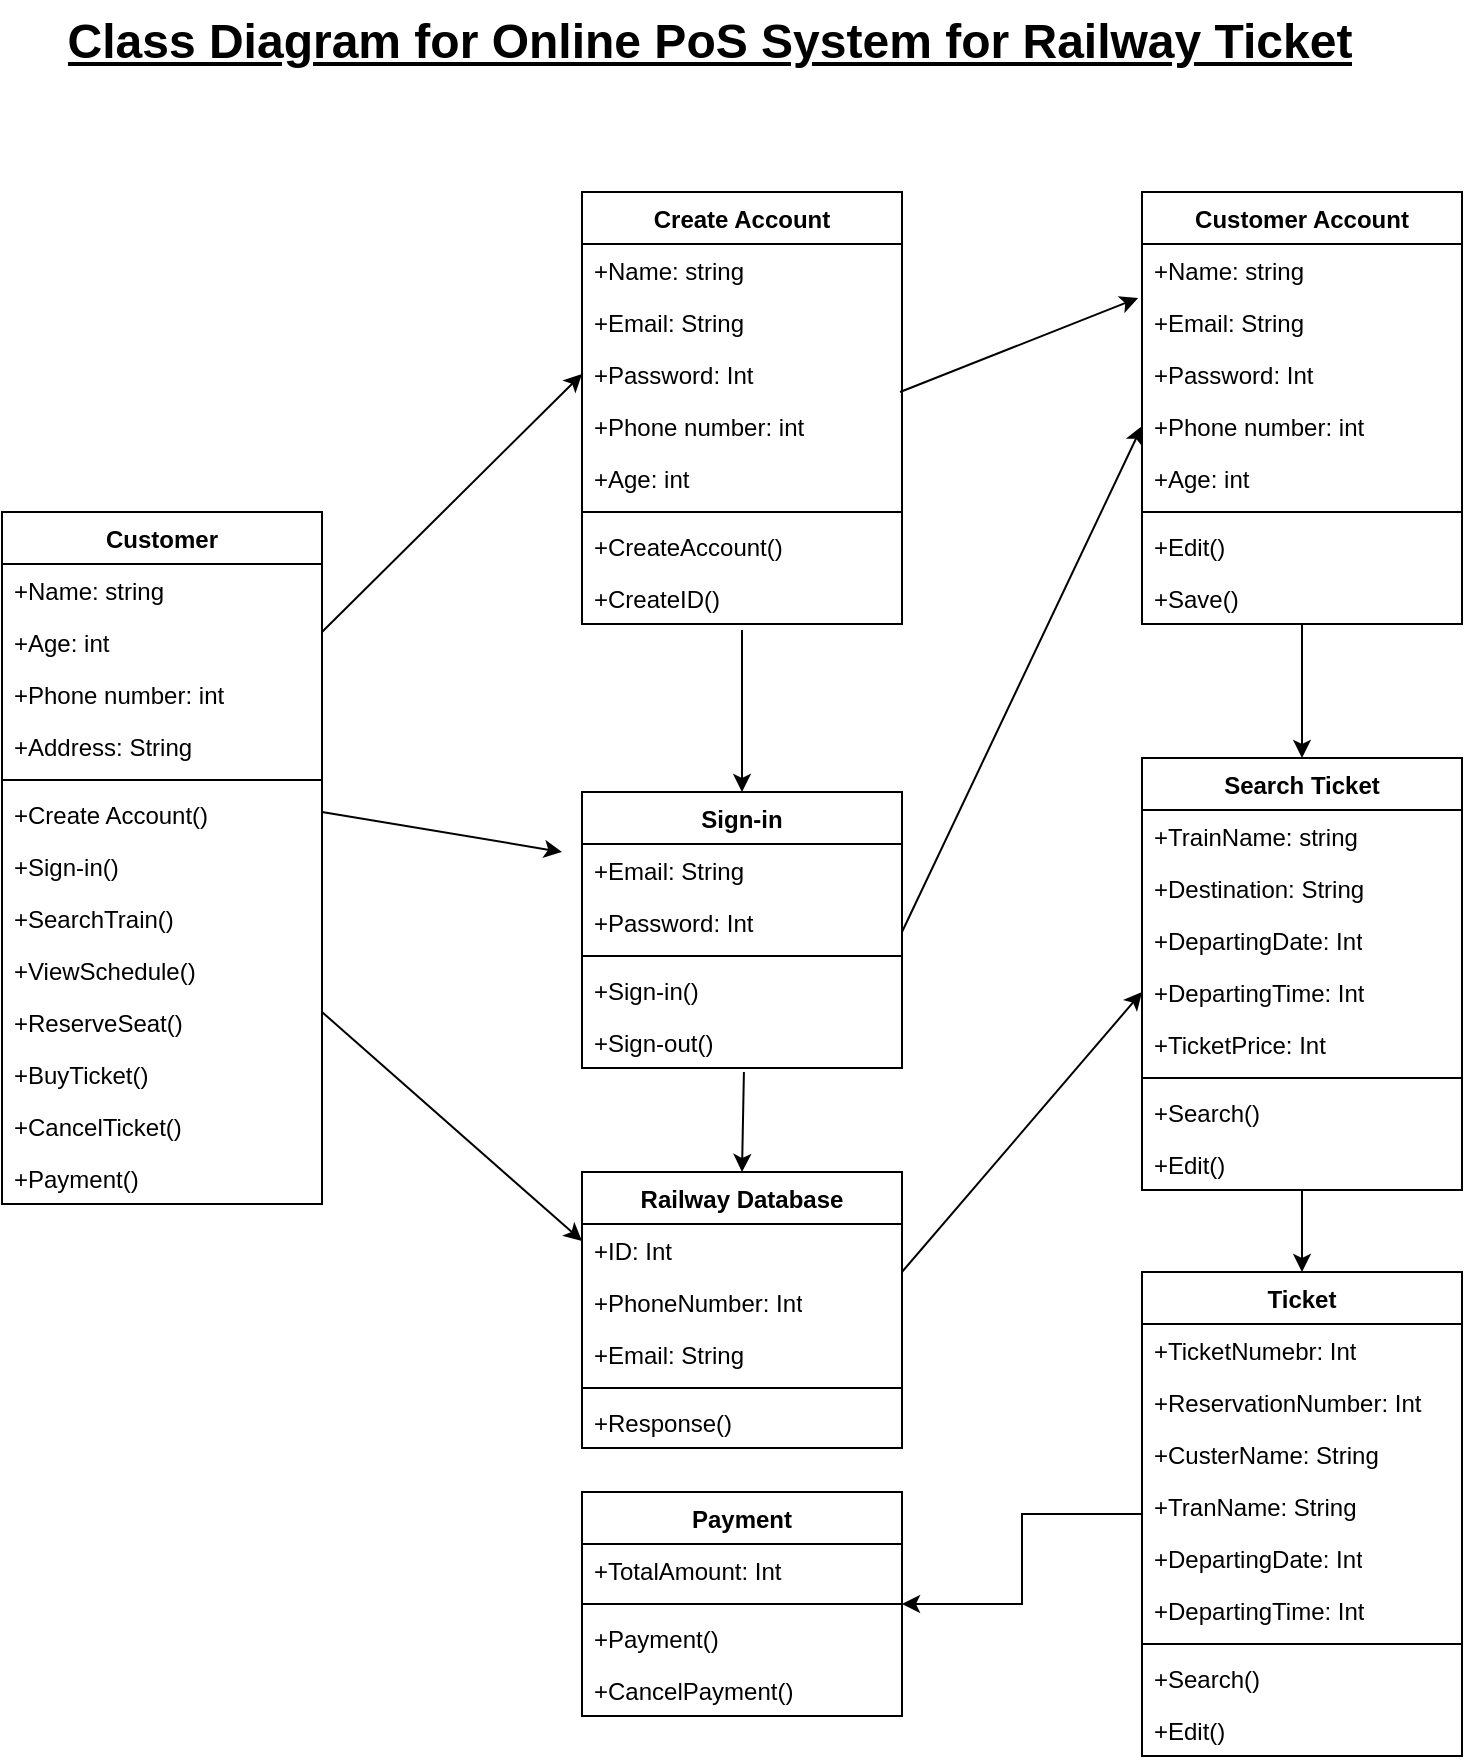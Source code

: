 <mxfile version="24.7.17">
  <diagram id="C5RBs43oDa-KdzZeNtuy" name="Page-1">
    <mxGraphModel dx="1114" dy="824" grid="1" gridSize="10" guides="1" tooltips="1" connect="1" arrows="1" fold="1" page="1" pageScale="1" pageWidth="827" pageHeight="1169" math="0" shadow="0">
      <root>
        <mxCell id="WIyWlLk6GJQsqaUBKTNV-0" />
        <mxCell id="WIyWlLk6GJQsqaUBKTNV-1" parent="WIyWlLk6GJQsqaUBKTNV-0" />
        <mxCell id="k1xAJ0lxzcQPZrAFqQ46-0" value="Customer" style="swimlane;fontStyle=1;align=center;verticalAlign=top;childLayout=stackLayout;horizontal=1;startSize=26;horizontalStack=0;resizeParent=1;resizeParentMax=0;resizeLast=0;collapsible=1;marginBottom=0;whiteSpace=wrap;html=1;" parent="WIyWlLk6GJQsqaUBKTNV-1" vertex="1">
          <mxGeometry x="60" y="286" width="160" height="346" as="geometry" />
        </mxCell>
        <mxCell id="k1xAJ0lxzcQPZrAFqQ46-1" value="+Name: string" style="text;strokeColor=none;fillColor=none;align=left;verticalAlign=top;spacingLeft=4;spacingRight=4;overflow=hidden;rotatable=0;points=[[0,0.5],[1,0.5]];portConstraint=eastwest;whiteSpace=wrap;html=1;" parent="k1xAJ0lxzcQPZrAFqQ46-0" vertex="1">
          <mxGeometry y="26" width="160" height="26" as="geometry" />
        </mxCell>
        <mxCell id="k1xAJ0lxzcQPZrAFqQ46-4" value="+Age: int&lt;div&gt;&lt;br&gt;&lt;/div&gt;" style="text;strokeColor=none;fillColor=none;align=left;verticalAlign=top;spacingLeft=4;spacingRight=4;overflow=hidden;rotatable=0;points=[[0,0.5],[1,0.5]];portConstraint=eastwest;whiteSpace=wrap;html=1;" parent="k1xAJ0lxzcQPZrAFqQ46-0" vertex="1">
          <mxGeometry y="52" width="160" height="26" as="geometry" />
        </mxCell>
        <mxCell id="k1xAJ0lxzcQPZrAFqQ46-6" value="+Phone number: int" style="text;strokeColor=none;fillColor=none;align=left;verticalAlign=top;spacingLeft=4;spacingRight=4;overflow=hidden;rotatable=0;points=[[0,0.5],[1,0.5]];portConstraint=eastwest;whiteSpace=wrap;html=1;" parent="k1xAJ0lxzcQPZrAFqQ46-0" vertex="1">
          <mxGeometry y="78" width="160" height="26" as="geometry" />
        </mxCell>
        <mxCell id="k1xAJ0lxzcQPZrAFqQ46-5" value="+Address: String" style="text;strokeColor=none;fillColor=none;align=left;verticalAlign=top;spacingLeft=4;spacingRight=4;overflow=hidden;rotatable=0;points=[[0,0.5],[1,0.5]];portConstraint=eastwest;whiteSpace=wrap;html=1;" parent="k1xAJ0lxzcQPZrAFqQ46-0" vertex="1">
          <mxGeometry y="104" width="160" height="26" as="geometry" />
        </mxCell>
        <mxCell id="k1xAJ0lxzcQPZrAFqQ46-2" value="" style="line;strokeWidth=1;fillColor=none;align=left;verticalAlign=middle;spacingTop=-1;spacingLeft=3;spacingRight=3;rotatable=0;labelPosition=right;points=[];portConstraint=eastwest;strokeColor=inherit;" parent="k1xAJ0lxzcQPZrAFqQ46-0" vertex="1">
          <mxGeometry y="130" width="160" height="8" as="geometry" />
        </mxCell>
        <mxCell id="k1xAJ0lxzcQPZrAFqQ46-3" value="+Create Account()" style="text;strokeColor=none;fillColor=none;align=left;verticalAlign=top;spacingLeft=4;spacingRight=4;overflow=hidden;rotatable=0;points=[[0,0.5],[1,0.5]];portConstraint=eastwest;whiteSpace=wrap;html=1;" parent="k1xAJ0lxzcQPZrAFqQ46-0" vertex="1">
          <mxGeometry y="138" width="160" height="26" as="geometry" />
        </mxCell>
        <mxCell id="k1xAJ0lxzcQPZrAFqQ46-7" value="+Sign-in()" style="text;strokeColor=none;fillColor=none;align=left;verticalAlign=top;spacingLeft=4;spacingRight=4;overflow=hidden;rotatable=0;points=[[0,0.5],[1,0.5]];portConstraint=eastwest;whiteSpace=wrap;html=1;" parent="k1xAJ0lxzcQPZrAFqQ46-0" vertex="1">
          <mxGeometry y="164" width="160" height="26" as="geometry" />
        </mxCell>
        <mxCell id="k1xAJ0lxzcQPZrAFqQ46-8" value="+SearchTrain()" style="text;strokeColor=none;fillColor=none;align=left;verticalAlign=top;spacingLeft=4;spacingRight=4;overflow=hidden;rotatable=0;points=[[0,0.5],[1,0.5]];portConstraint=eastwest;whiteSpace=wrap;html=1;" parent="k1xAJ0lxzcQPZrAFqQ46-0" vertex="1">
          <mxGeometry y="190" width="160" height="26" as="geometry" />
        </mxCell>
        <mxCell id="k1xAJ0lxzcQPZrAFqQ46-9" value="+ViewSchedule()" style="text;strokeColor=none;fillColor=none;align=left;verticalAlign=top;spacingLeft=4;spacingRight=4;overflow=hidden;rotatable=0;points=[[0,0.5],[1,0.5]];portConstraint=eastwest;whiteSpace=wrap;html=1;" parent="k1xAJ0lxzcQPZrAFqQ46-0" vertex="1">
          <mxGeometry y="216" width="160" height="26" as="geometry" />
        </mxCell>
        <mxCell id="k1xAJ0lxzcQPZrAFqQ46-10" value="+ReserveSeat()" style="text;strokeColor=none;fillColor=none;align=left;verticalAlign=top;spacingLeft=4;spacingRight=4;overflow=hidden;rotatable=0;points=[[0,0.5],[1,0.5]];portConstraint=eastwest;whiteSpace=wrap;html=1;" parent="k1xAJ0lxzcQPZrAFqQ46-0" vertex="1">
          <mxGeometry y="242" width="160" height="26" as="geometry" />
        </mxCell>
        <mxCell id="k1xAJ0lxzcQPZrAFqQ46-11" value="+BuyTicket()" style="text;strokeColor=none;fillColor=none;align=left;verticalAlign=top;spacingLeft=4;spacingRight=4;overflow=hidden;rotatable=0;points=[[0,0.5],[1,0.5]];portConstraint=eastwest;whiteSpace=wrap;html=1;" parent="k1xAJ0lxzcQPZrAFqQ46-0" vertex="1">
          <mxGeometry y="268" width="160" height="26" as="geometry" />
        </mxCell>
        <mxCell id="k1xAJ0lxzcQPZrAFqQ46-12" value="+CancelTicket()" style="text;strokeColor=none;fillColor=none;align=left;verticalAlign=top;spacingLeft=4;spacingRight=4;overflow=hidden;rotatable=0;points=[[0,0.5],[1,0.5]];portConstraint=eastwest;whiteSpace=wrap;html=1;" parent="k1xAJ0lxzcQPZrAFqQ46-0" vertex="1">
          <mxGeometry y="294" width="160" height="26" as="geometry" />
        </mxCell>
        <mxCell id="k1xAJ0lxzcQPZrAFqQ46-13" value="+Payment()" style="text;strokeColor=none;fillColor=none;align=left;verticalAlign=top;spacingLeft=4;spacingRight=4;overflow=hidden;rotatable=0;points=[[0,0.5],[1,0.5]];portConstraint=eastwest;whiteSpace=wrap;html=1;" parent="k1xAJ0lxzcQPZrAFqQ46-0" vertex="1">
          <mxGeometry y="320" width="160" height="26" as="geometry" />
        </mxCell>
        <mxCell id="k1xAJ0lxzcQPZrAFqQ46-14" value="Create Account" style="swimlane;fontStyle=1;align=center;verticalAlign=top;childLayout=stackLayout;horizontal=1;startSize=26;horizontalStack=0;resizeParent=1;resizeParentMax=0;resizeLast=0;collapsible=1;marginBottom=0;whiteSpace=wrap;html=1;" parent="WIyWlLk6GJQsqaUBKTNV-1" vertex="1">
          <mxGeometry x="350" y="126" width="160" height="216" as="geometry" />
        </mxCell>
        <mxCell id="k1xAJ0lxzcQPZrAFqQ46-19" value="+Name: string" style="text;strokeColor=none;fillColor=none;align=left;verticalAlign=top;spacingLeft=4;spacingRight=4;overflow=hidden;rotatable=0;points=[[0,0.5],[1,0.5]];portConstraint=eastwest;whiteSpace=wrap;html=1;" parent="k1xAJ0lxzcQPZrAFqQ46-14" vertex="1">
          <mxGeometry y="26" width="160" height="26" as="geometry" />
        </mxCell>
        <mxCell id="k1xAJ0lxzcQPZrAFqQ46-23" value="+Email: String" style="text;strokeColor=none;fillColor=none;align=left;verticalAlign=top;spacingLeft=4;spacingRight=4;overflow=hidden;rotatable=0;points=[[0,0.5],[1,0.5]];portConstraint=eastwest;whiteSpace=wrap;html=1;" parent="k1xAJ0lxzcQPZrAFqQ46-14" vertex="1">
          <mxGeometry y="52" width="160" height="26" as="geometry" />
        </mxCell>
        <mxCell id="k1xAJ0lxzcQPZrAFqQ46-22" value="+Password: Int" style="text;strokeColor=none;fillColor=none;align=left;verticalAlign=top;spacingLeft=4;spacingRight=4;overflow=hidden;rotatable=0;points=[[0,0.5],[1,0.5]];portConstraint=eastwest;whiteSpace=wrap;html=1;" parent="k1xAJ0lxzcQPZrAFqQ46-14" vertex="1">
          <mxGeometry y="78" width="160" height="26" as="geometry" />
        </mxCell>
        <mxCell id="k1xAJ0lxzcQPZrAFqQ46-21" value="+Phone number: int" style="text;strokeColor=none;fillColor=none;align=left;verticalAlign=top;spacingLeft=4;spacingRight=4;overflow=hidden;rotatable=0;points=[[0,0.5],[1,0.5]];portConstraint=eastwest;whiteSpace=wrap;html=1;" parent="k1xAJ0lxzcQPZrAFqQ46-14" vertex="1">
          <mxGeometry y="104" width="160" height="26" as="geometry" />
        </mxCell>
        <mxCell id="k1xAJ0lxzcQPZrAFqQ46-20" value="+Age: int&lt;div&gt;&lt;br&gt;&lt;/div&gt;" style="text;strokeColor=none;fillColor=none;align=left;verticalAlign=top;spacingLeft=4;spacingRight=4;overflow=hidden;rotatable=0;points=[[0,0.5],[1,0.5]];portConstraint=eastwest;whiteSpace=wrap;html=1;" parent="k1xAJ0lxzcQPZrAFqQ46-14" vertex="1">
          <mxGeometry y="130" width="160" height="26" as="geometry" />
        </mxCell>
        <mxCell id="k1xAJ0lxzcQPZrAFqQ46-16" value="" style="line;strokeWidth=1;fillColor=none;align=left;verticalAlign=middle;spacingTop=-1;spacingLeft=3;spacingRight=3;rotatable=0;labelPosition=right;points=[];portConstraint=eastwest;strokeColor=inherit;" parent="k1xAJ0lxzcQPZrAFqQ46-14" vertex="1">
          <mxGeometry y="156" width="160" height="8" as="geometry" />
        </mxCell>
        <mxCell id="k1xAJ0lxzcQPZrAFqQ46-17" value="+CreateAccount()" style="text;strokeColor=none;fillColor=none;align=left;verticalAlign=top;spacingLeft=4;spacingRight=4;overflow=hidden;rotatable=0;points=[[0,0.5],[1,0.5]];portConstraint=eastwest;whiteSpace=wrap;html=1;" parent="k1xAJ0lxzcQPZrAFqQ46-14" vertex="1">
          <mxGeometry y="164" width="160" height="26" as="geometry" />
        </mxCell>
        <mxCell id="k1xAJ0lxzcQPZrAFqQ46-40" value="+CreateID()" style="text;strokeColor=none;fillColor=none;align=left;verticalAlign=top;spacingLeft=4;spacingRight=4;overflow=hidden;rotatable=0;points=[[0,0.5],[1,0.5]];portConstraint=eastwest;whiteSpace=wrap;html=1;" parent="k1xAJ0lxzcQPZrAFqQ46-14" vertex="1">
          <mxGeometry y="190" width="160" height="26" as="geometry" />
        </mxCell>
        <mxCell id="k1xAJ0lxzcQPZrAFqQ46-25" value="Sign-in" style="swimlane;fontStyle=1;align=center;verticalAlign=top;childLayout=stackLayout;horizontal=1;startSize=26;horizontalStack=0;resizeParent=1;resizeParentMax=0;resizeLast=0;collapsible=1;marginBottom=0;whiteSpace=wrap;html=1;" parent="WIyWlLk6GJQsqaUBKTNV-1" vertex="1">
          <mxGeometry x="350" y="426" width="160" height="138" as="geometry" />
        </mxCell>
        <mxCell id="k1xAJ0lxzcQPZrAFqQ46-26" value="+Email: String" style="text;strokeColor=none;fillColor=none;align=left;verticalAlign=top;spacingLeft=4;spacingRight=4;overflow=hidden;rotatable=0;points=[[0,0.5],[1,0.5]];portConstraint=eastwest;whiteSpace=wrap;html=1;" parent="k1xAJ0lxzcQPZrAFqQ46-25" vertex="1">
          <mxGeometry y="26" width="160" height="26" as="geometry" />
        </mxCell>
        <mxCell id="k1xAJ0lxzcQPZrAFqQ46-29" value="+Password: Int" style="text;strokeColor=none;fillColor=none;align=left;verticalAlign=top;spacingLeft=4;spacingRight=4;overflow=hidden;rotatable=0;points=[[0,0.5],[1,0.5]];portConstraint=eastwest;whiteSpace=wrap;html=1;" parent="k1xAJ0lxzcQPZrAFqQ46-25" vertex="1">
          <mxGeometry y="52" width="160" height="26" as="geometry" />
        </mxCell>
        <mxCell id="k1xAJ0lxzcQPZrAFqQ46-27" value="" style="line;strokeWidth=1;fillColor=none;align=left;verticalAlign=middle;spacingTop=-1;spacingLeft=3;spacingRight=3;rotatable=0;labelPosition=right;points=[];portConstraint=eastwest;strokeColor=inherit;" parent="k1xAJ0lxzcQPZrAFqQ46-25" vertex="1">
          <mxGeometry y="78" width="160" height="8" as="geometry" />
        </mxCell>
        <mxCell id="k1xAJ0lxzcQPZrAFqQ46-28" value="+Sign-in()" style="text;strokeColor=none;fillColor=none;align=left;verticalAlign=top;spacingLeft=4;spacingRight=4;overflow=hidden;rotatable=0;points=[[0,0.5],[1,0.5]];portConstraint=eastwest;whiteSpace=wrap;html=1;" parent="k1xAJ0lxzcQPZrAFqQ46-25" vertex="1">
          <mxGeometry y="86" width="160" height="26" as="geometry" />
        </mxCell>
        <mxCell id="k1xAJ0lxzcQPZrAFqQ46-35" value="+Sign-out()" style="text;strokeColor=none;fillColor=none;align=left;verticalAlign=top;spacingLeft=4;spacingRight=4;overflow=hidden;rotatable=0;points=[[0,0.5],[1,0.5]];portConstraint=eastwest;whiteSpace=wrap;html=1;" parent="k1xAJ0lxzcQPZrAFqQ46-25" vertex="1">
          <mxGeometry y="112" width="160" height="26" as="geometry" />
        </mxCell>
        <mxCell id="k1xAJ0lxzcQPZrAFqQ46-36" value="Railway Database" style="swimlane;fontStyle=1;align=center;verticalAlign=top;childLayout=stackLayout;horizontal=1;startSize=26;horizontalStack=0;resizeParent=1;resizeParentMax=0;resizeLast=0;collapsible=1;marginBottom=0;whiteSpace=wrap;html=1;" parent="WIyWlLk6GJQsqaUBKTNV-1" vertex="1">
          <mxGeometry x="350" y="616" width="160" height="138" as="geometry" />
        </mxCell>
        <mxCell id="k1xAJ0lxzcQPZrAFqQ46-99" value="+ID: Int" style="text;strokeColor=none;fillColor=none;align=left;verticalAlign=top;spacingLeft=4;spacingRight=4;overflow=hidden;rotatable=0;points=[[0,0.5],[1,0.5]];portConstraint=eastwest;whiteSpace=wrap;html=1;" parent="k1xAJ0lxzcQPZrAFqQ46-36" vertex="1">
          <mxGeometry y="26" width="160" height="26" as="geometry" />
        </mxCell>
        <mxCell id="k1xAJ0lxzcQPZrAFqQ46-100" value="+PhoneNumber: Int" style="text;strokeColor=none;fillColor=none;align=left;verticalAlign=top;spacingLeft=4;spacingRight=4;overflow=hidden;rotatable=0;points=[[0,0.5],[1,0.5]];portConstraint=eastwest;whiteSpace=wrap;html=1;" parent="k1xAJ0lxzcQPZrAFqQ46-36" vertex="1">
          <mxGeometry y="52" width="160" height="26" as="geometry" />
        </mxCell>
        <mxCell id="k1xAJ0lxzcQPZrAFqQ46-37" value="+Email: String" style="text;strokeColor=none;fillColor=none;align=left;verticalAlign=top;spacingLeft=4;spacingRight=4;overflow=hidden;rotatable=0;points=[[0,0.5],[1,0.5]];portConstraint=eastwest;whiteSpace=wrap;html=1;" parent="k1xAJ0lxzcQPZrAFqQ46-36" vertex="1">
          <mxGeometry y="78" width="160" height="26" as="geometry" />
        </mxCell>
        <mxCell id="k1xAJ0lxzcQPZrAFqQ46-38" value="" style="line;strokeWidth=1;fillColor=none;align=left;verticalAlign=middle;spacingTop=-1;spacingLeft=3;spacingRight=3;rotatable=0;labelPosition=right;points=[];portConstraint=eastwest;strokeColor=inherit;" parent="k1xAJ0lxzcQPZrAFqQ46-36" vertex="1">
          <mxGeometry y="104" width="160" height="8" as="geometry" />
        </mxCell>
        <mxCell id="k1xAJ0lxzcQPZrAFqQ46-39" value="+Response()" style="text;strokeColor=none;fillColor=none;align=left;verticalAlign=top;spacingLeft=4;spacingRight=4;overflow=hidden;rotatable=0;points=[[0,0.5],[1,0.5]];portConstraint=eastwest;whiteSpace=wrap;html=1;" parent="k1xAJ0lxzcQPZrAFqQ46-36" vertex="1">
          <mxGeometry y="112" width="160" height="26" as="geometry" />
        </mxCell>
        <mxCell id="k1xAJ0lxzcQPZrAFqQ46-41" value="" style="endArrow=classic;html=1;rounded=0;entryX=0;entryY=0.5;entryDx=0;entryDy=0;" parent="WIyWlLk6GJQsqaUBKTNV-1" target="k1xAJ0lxzcQPZrAFqQ46-22" edge="1">
          <mxGeometry width="50" height="50" relative="1" as="geometry">
            <mxPoint x="220" y="346" as="sourcePoint" />
            <mxPoint x="270" y="296" as="targetPoint" />
          </mxGeometry>
        </mxCell>
        <mxCell id="k1xAJ0lxzcQPZrAFqQ46-42" value="" style="endArrow=classic;html=1;rounded=0;" parent="WIyWlLk6GJQsqaUBKTNV-1" edge="1">
          <mxGeometry width="50" height="50" relative="1" as="geometry">
            <mxPoint x="220" y="436" as="sourcePoint" />
            <mxPoint x="340" y="456" as="targetPoint" />
          </mxGeometry>
        </mxCell>
        <mxCell id="k1xAJ0lxzcQPZrAFqQ46-43" value="" style="endArrow=classic;html=1;rounded=0;entryX=0;entryY=0.25;entryDx=0;entryDy=0;" parent="WIyWlLk6GJQsqaUBKTNV-1" target="k1xAJ0lxzcQPZrAFqQ46-36" edge="1">
          <mxGeometry width="50" height="50" relative="1" as="geometry">
            <mxPoint x="220" y="536" as="sourcePoint" />
            <mxPoint x="270" y="486" as="targetPoint" />
          </mxGeometry>
        </mxCell>
        <mxCell id="k1xAJ0lxzcQPZrAFqQ46-44" value="" style="endArrow=classic;html=1;rounded=0;exitX=0.5;exitY=1.115;exitDx=0;exitDy=0;exitPerimeter=0;entryX=0.5;entryY=0;entryDx=0;entryDy=0;" parent="WIyWlLk6GJQsqaUBKTNV-1" source="k1xAJ0lxzcQPZrAFqQ46-40" target="k1xAJ0lxzcQPZrAFqQ46-25" edge="1">
          <mxGeometry width="50" height="50" relative="1" as="geometry">
            <mxPoint x="600" y="476" as="sourcePoint" />
            <mxPoint x="650" y="426" as="targetPoint" />
          </mxGeometry>
        </mxCell>
        <mxCell id="k1xAJ0lxzcQPZrAFqQ46-45" value="" style="endArrow=classic;html=1;rounded=0;exitX=0.506;exitY=1.077;exitDx=0;exitDy=0;exitPerimeter=0;entryX=0.5;entryY=0;entryDx=0;entryDy=0;" parent="WIyWlLk6GJQsqaUBKTNV-1" source="k1xAJ0lxzcQPZrAFqQ46-35" target="k1xAJ0lxzcQPZrAFqQ46-36" edge="1">
          <mxGeometry width="50" height="50" relative="1" as="geometry">
            <mxPoint x="600" y="476" as="sourcePoint" />
            <mxPoint x="650" y="426" as="targetPoint" />
          </mxGeometry>
        </mxCell>
        <mxCell id="k1xAJ0lxzcQPZrAFqQ46-72" value="" style="edgeStyle=orthogonalEdgeStyle;rounded=0;orthogonalLoop=1;jettySize=auto;html=1;" parent="WIyWlLk6GJQsqaUBKTNV-1" source="k1xAJ0lxzcQPZrAFqQ46-50" target="k1xAJ0lxzcQPZrAFqQ46-62" edge="1">
          <mxGeometry relative="1" as="geometry" />
        </mxCell>
        <mxCell id="k1xAJ0lxzcQPZrAFqQ46-50" value="Customer Account" style="swimlane;fontStyle=1;align=center;verticalAlign=top;childLayout=stackLayout;horizontal=1;startSize=26;horizontalStack=0;resizeParent=1;resizeParentMax=0;resizeLast=0;collapsible=1;marginBottom=0;whiteSpace=wrap;html=1;" parent="WIyWlLk6GJQsqaUBKTNV-1" vertex="1">
          <mxGeometry x="630" y="126" width="160" height="216" as="geometry" />
        </mxCell>
        <mxCell id="k1xAJ0lxzcQPZrAFqQ46-51" value="+Name: string" style="text;strokeColor=none;fillColor=none;align=left;verticalAlign=top;spacingLeft=4;spacingRight=4;overflow=hidden;rotatable=0;points=[[0,0.5],[1,0.5]];portConstraint=eastwest;whiteSpace=wrap;html=1;" parent="k1xAJ0lxzcQPZrAFqQ46-50" vertex="1">
          <mxGeometry y="26" width="160" height="26" as="geometry" />
        </mxCell>
        <mxCell id="k1xAJ0lxzcQPZrAFqQ46-52" value="+Email: String" style="text;strokeColor=none;fillColor=none;align=left;verticalAlign=top;spacingLeft=4;spacingRight=4;overflow=hidden;rotatable=0;points=[[0,0.5],[1,0.5]];portConstraint=eastwest;whiteSpace=wrap;html=1;" parent="k1xAJ0lxzcQPZrAFqQ46-50" vertex="1">
          <mxGeometry y="52" width="160" height="26" as="geometry" />
        </mxCell>
        <mxCell id="k1xAJ0lxzcQPZrAFqQ46-53" value="+Password: Int" style="text;strokeColor=none;fillColor=none;align=left;verticalAlign=top;spacingLeft=4;spacingRight=4;overflow=hidden;rotatable=0;points=[[0,0.5],[1,0.5]];portConstraint=eastwest;whiteSpace=wrap;html=1;" parent="k1xAJ0lxzcQPZrAFqQ46-50" vertex="1">
          <mxGeometry y="78" width="160" height="26" as="geometry" />
        </mxCell>
        <mxCell id="k1xAJ0lxzcQPZrAFqQ46-55" value="+Phone number: int" style="text;strokeColor=none;fillColor=none;align=left;verticalAlign=top;spacingLeft=4;spacingRight=4;overflow=hidden;rotatable=0;points=[[0,0.5],[1,0.5]];portConstraint=eastwest;whiteSpace=wrap;html=1;" parent="k1xAJ0lxzcQPZrAFqQ46-50" vertex="1">
          <mxGeometry y="104" width="160" height="26" as="geometry" />
        </mxCell>
        <mxCell id="k1xAJ0lxzcQPZrAFqQ46-56" value="+Age: int&lt;div&gt;&lt;br&gt;&lt;/div&gt;" style="text;strokeColor=none;fillColor=none;align=left;verticalAlign=top;spacingLeft=4;spacingRight=4;overflow=hidden;rotatable=0;points=[[0,0.5],[1,0.5]];portConstraint=eastwest;whiteSpace=wrap;html=1;" parent="k1xAJ0lxzcQPZrAFqQ46-50" vertex="1">
          <mxGeometry y="130" width="160" height="26" as="geometry" />
        </mxCell>
        <mxCell id="k1xAJ0lxzcQPZrAFqQ46-57" value="" style="line;strokeWidth=1;fillColor=none;align=left;verticalAlign=middle;spacingTop=-1;spacingLeft=3;spacingRight=3;rotatable=0;labelPosition=right;points=[];portConstraint=eastwest;strokeColor=inherit;" parent="k1xAJ0lxzcQPZrAFqQ46-50" vertex="1">
          <mxGeometry y="156" width="160" height="8" as="geometry" />
        </mxCell>
        <mxCell id="k1xAJ0lxzcQPZrAFqQ46-58" value="+Edit()" style="text;strokeColor=none;fillColor=none;align=left;verticalAlign=top;spacingLeft=4;spacingRight=4;overflow=hidden;rotatable=0;points=[[0,0.5],[1,0.5]];portConstraint=eastwest;whiteSpace=wrap;html=1;" parent="k1xAJ0lxzcQPZrAFqQ46-50" vertex="1">
          <mxGeometry y="164" width="160" height="26" as="geometry" />
        </mxCell>
        <mxCell id="k1xAJ0lxzcQPZrAFqQ46-59" value="+Save()" style="text;strokeColor=none;fillColor=none;align=left;verticalAlign=top;spacingLeft=4;spacingRight=4;overflow=hidden;rotatable=0;points=[[0,0.5],[1,0.5]];portConstraint=eastwest;whiteSpace=wrap;html=1;" parent="k1xAJ0lxzcQPZrAFqQ46-50" vertex="1">
          <mxGeometry y="190" width="160" height="26" as="geometry" />
        </mxCell>
        <mxCell id="k1xAJ0lxzcQPZrAFqQ46-60" value="" style="endArrow=classic;html=1;rounded=0;exitX=0.994;exitY=-0.154;exitDx=0;exitDy=0;exitPerimeter=0;entryX=-0.012;entryY=0.038;entryDx=0;entryDy=0;entryPerimeter=0;" parent="WIyWlLk6GJQsqaUBKTNV-1" source="k1xAJ0lxzcQPZrAFqQ46-21" target="k1xAJ0lxzcQPZrAFqQ46-52" edge="1">
          <mxGeometry width="50" height="50" relative="1" as="geometry">
            <mxPoint x="600" y="476" as="sourcePoint" />
            <mxPoint x="650" y="426" as="targetPoint" />
          </mxGeometry>
        </mxCell>
        <mxCell id="k1xAJ0lxzcQPZrAFqQ46-61" value="" style="endArrow=classic;html=1;rounded=0;entryX=0;entryY=0.5;entryDx=0;entryDy=0;" parent="WIyWlLk6GJQsqaUBKTNV-1" target="k1xAJ0lxzcQPZrAFqQ46-55" edge="1">
          <mxGeometry width="50" height="50" relative="1" as="geometry">
            <mxPoint x="510" y="496" as="sourcePoint" />
            <mxPoint x="600" y="346" as="targetPoint" />
          </mxGeometry>
        </mxCell>
        <mxCell id="k1xAJ0lxzcQPZrAFqQ46-82" value="" style="edgeStyle=orthogonalEdgeStyle;rounded=0;orthogonalLoop=1;jettySize=auto;html=1;" parent="WIyWlLk6GJQsqaUBKTNV-1" source="k1xAJ0lxzcQPZrAFqQ46-62" target="k1xAJ0lxzcQPZrAFqQ46-74" edge="1">
          <mxGeometry relative="1" as="geometry" />
        </mxCell>
        <mxCell id="k1xAJ0lxzcQPZrAFqQ46-62" value="Search Ticket" style="swimlane;fontStyle=1;align=center;verticalAlign=top;childLayout=stackLayout;horizontal=1;startSize=26;horizontalStack=0;resizeParent=1;resizeParentMax=0;resizeLast=0;collapsible=1;marginBottom=0;whiteSpace=wrap;html=1;" parent="WIyWlLk6GJQsqaUBKTNV-1" vertex="1">
          <mxGeometry x="630" y="409" width="160" height="216" as="geometry" />
        </mxCell>
        <mxCell id="k1xAJ0lxzcQPZrAFqQ46-63" value="+TrainName: string" style="text;strokeColor=none;fillColor=none;align=left;verticalAlign=top;spacingLeft=4;spacingRight=4;overflow=hidden;rotatable=0;points=[[0,0.5],[1,0.5]];portConstraint=eastwest;whiteSpace=wrap;html=1;" parent="k1xAJ0lxzcQPZrAFqQ46-62" vertex="1">
          <mxGeometry y="26" width="160" height="26" as="geometry" />
        </mxCell>
        <mxCell id="k1xAJ0lxzcQPZrAFqQ46-64" value="+Destination: String" style="text;strokeColor=none;fillColor=none;align=left;verticalAlign=top;spacingLeft=4;spacingRight=4;overflow=hidden;rotatable=0;points=[[0,0.5],[1,0.5]];portConstraint=eastwest;whiteSpace=wrap;html=1;" parent="k1xAJ0lxzcQPZrAFqQ46-62" vertex="1">
          <mxGeometry y="52" width="160" height="26" as="geometry" />
        </mxCell>
        <mxCell id="k1xAJ0lxzcQPZrAFqQ46-65" value="+DepartingDate: Int" style="text;strokeColor=none;fillColor=none;align=left;verticalAlign=top;spacingLeft=4;spacingRight=4;overflow=hidden;rotatable=0;points=[[0,0.5],[1,0.5]];portConstraint=eastwest;whiteSpace=wrap;html=1;" parent="k1xAJ0lxzcQPZrAFqQ46-62" vertex="1">
          <mxGeometry y="78" width="160" height="26" as="geometry" />
        </mxCell>
        <mxCell id="k1xAJ0lxzcQPZrAFqQ46-66" value="+DepartingTime: Int" style="text;strokeColor=none;fillColor=none;align=left;verticalAlign=top;spacingLeft=4;spacingRight=4;overflow=hidden;rotatable=0;points=[[0,0.5],[1,0.5]];portConstraint=eastwest;whiteSpace=wrap;html=1;" parent="k1xAJ0lxzcQPZrAFqQ46-62" vertex="1">
          <mxGeometry y="104" width="160" height="26" as="geometry" />
        </mxCell>
        <mxCell id="k1xAJ0lxzcQPZrAFqQ46-83" value="+TicketPrice: Int" style="text;strokeColor=none;fillColor=none;align=left;verticalAlign=top;spacingLeft=4;spacingRight=4;overflow=hidden;rotatable=0;points=[[0,0.5],[1,0.5]];portConstraint=eastwest;whiteSpace=wrap;html=1;" parent="k1xAJ0lxzcQPZrAFqQ46-62" vertex="1">
          <mxGeometry y="130" width="160" height="26" as="geometry" />
        </mxCell>
        <mxCell id="k1xAJ0lxzcQPZrAFqQ46-69" value="" style="line;strokeWidth=1;fillColor=none;align=left;verticalAlign=middle;spacingTop=-1;spacingLeft=3;spacingRight=3;rotatable=0;labelPosition=right;points=[];portConstraint=eastwest;strokeColor=inherit;" parent="k1xAJ0lxzcQPZrAFqQ46-62" vertex="1">
          <mxGeometry y="156" width="160" height="8" as="geometry" />
        </mxCell>
        <mxCell id="k1xAJ0lxzcQPZrAFqQ46-70" value="+Search()" style="text;strokeColor=none;fillColor=none;align=left;verticalAlign=top;spacingLeft=4;spacingRight=4;overflow=hidden;rotatable=0;points=[[0,0.5],[1,0.5]];portConstraint=eastwest;whiteSpace=wrap;html=1;" parent="k1xAJ0lxzcQPZrAFqQ46-62" vertex="1">
          <mxGeometry y="164" width="160" height="26" as="geometry" />
        </mxCell>
        <mxCell id="k1xAJ0lxzcQPZrAFqQ46-71" value="+Edit()" style="text;strokeColor=none;fillColor=none;align=left;verticalAlign=top;spacingLeft=4;spacingRight=4;overflow=hidden;rotatable=0;points=[[0,0.5],[1,0.5]];portConstraint=eastwest;whiteSpace=wrap;html=1;" parent="k1xAJ0lxzcQPZrAFqQ46-62" vertex="1">
          <mxGeometry y="190" width="160" height="26" as="geometry" />
        </mxCell>
        <mxCell id="k1xAJ0lxzcQPZrAFqQ46-98" value="" style="edgeStyle=orthogonalEdgeStyle;rounded=0;orthogonalLoop=1;jettySize=auto;html=1;" parent="WIyWlLk6GJQsqaUBKTNV-1" source="k1xAJ0lxzcQPZrAFqQ46-74" target="k1xAJ0lxzcQPZrAFqQ46-88" edge="1">
          <mxGeometry relative="1" as="geometry" />
        </mxCell>
        <mxCell id="k1xAJ0lxzcQPZrAFqQ46-74" value="Ticket" style="swimlane;fontStyle=1;align=center;verticalAlign=top;childLayout=stackLayout;horizontal=1;startSize=26;horizontalStack=0;resizeParent=1;resizeParentMax=0;resizeLast=0;collapsible=1;marginBottom=0;whiteSpace=wrap;html=1;" parent="WIyWlLk6GJQsqaUBKTNV-1" vertex="1">
          <mxGeometry x="630" y="666" width="160" height="242" as="geometry" />
        </mxCell>
        <mxCell id="k1xAJ0lxzcQPZrAFqQ46-75" value="+TicketNumebr: Int" style="text;strokeColor=none;fillColor=none;align=left;verticalAlign=top;spacingLeft=4;spacingRight=4;overflow=hidden;rotatable=0;points=[[0,0.5],[1,0.5]];portConstraint=eastwest;whiteSpace=wrap;html=1;" parent="k1xAJ0lxzcQPZrAFqQ46-74" vertex="1">
          <mxGeometry y="26" width="160" height="26" as="geometry" />
        </mxCell>
        <mxCell id="k1xAJ0lxzcQPZrAFqQ46-85" value="+ReservationNumber: Int" style="text;strokeColor=none;fillColor=none;align=left;verticalAlign=top;spacingLeft=4;spacingRight=4;overflow=hidden;rotatable=0;points=[[0,0.5],[1,0.5]];portConstraint=eastwest;whiteSpace=wrap;html=1;" parent="k1xAJ0lxzcQPZrAFqQ46-74" vertex="1">
          <mxGeometry y="52" width="160" height="26" as="geometry" />
        </mxCell>
        <mxCell id="k1xAJ0lxzcQPZrAFqQ46-76" value="+CusterName: String" style="text;strokeColor=none;fillColor=none;align=left;verticalAlign=top;spacingLeft=4;spacingRight=4;overflow=hidden;rotatable=0;points=[[0,0.5],[1,0.5]];portConstraint=eastwest;whiteSpace=wrap;html=1;" parent="k1xAJ0lxzcQPZrAFqQ46-74" vertex="1">
          <mxGeometry y="78" width="160" height="26" as="geometry" />
        </mxCell>
        <mxCell id="k1xAJ0lxzcQPZrAFqQ46-77" value="+TranName: String" style="text;strokeColor=none;fillColor=none;align=left;verticalAlign=top;spacingLeft=4;spacingRight=4;overflow=hidden;rotatable=0;points=[[0,0.5],[1,0.5]];portConstraint=eastwest;whiteSpace=wrap;html=1;" parent="k1xAJ0lxzcQPZrAFqQ46-74" vertex="1">
          <mxGeometry y="104" width="160" height="26" as="geometry" />
        </mxCell>
        <mxCell id="k1xAJ0lxzcQPZrAFqQ46-78" value="+DepartingDate: Int" style="text;strokeColor=none;fillColor=none;align=left;verticalAlign=top;spacingLeft=4;spacingRight=4;overflow=hidden;rotatable=0;points=[[0,0.5],[1,0.5]];portConstraint=eastwest;whiteSpace=wrap;html=1;" parent="k1xAJ0lxzcQPZrAFqQ46-74" vertex="1">
          <mxGeometry y="130" width="160" height="26" as="geometry" />
        </mxCell>
        <mxCell id="k1xAJ0lxzcQPZrAFqQ46-84" value="+DepartingTime: Int" style="text;strokeColor=none;fillColor=none;align=left;verticalAlign=top;spacingLeft=4;spacingRight=4;overflow=hidden;rotatable=0;points=[[0,0.5],[1,0.5]];portConstraint=eastwest;whiteSpace=wrap;html=1;" parent="k1xAJ0lxzcQPZrAFqQ46-74" vertex="1">
          <mxGeometry y="156" width="160" height="26" as="geometry" />
        </mxCell>
        <mxCell id="k1xAJ0lxzcQPZrAFqQ46-79" value="" style="line;strokeWidth=1;fillColor=none;align=left;verticalAlign=middle;spacingTop=-1;spacingLeft=3;spacingRight=3;rotatable=0;labelPosition=right;points=[];portConstraint=eastwest;strokeColor=inherit;" parent="k1xAJ0lxzcQPZrAFqQ46-74" vertex="1">
          <mxGeometry y="182" width="160" height="8" as="geometry" />
        </mxCell>
        <mxCell id="k1xAJ0lxzcQPZrAFqQ46-80" value="+Search()" style="text;strokeColor=none;fillColor=none;align=left;verticalAlign=top;spacingLeft=4;spacingRight=4;overflow=hidden;rotatable=0;points=[[0,0.5],[1,0.5]];portConstraint=eastwest;whiteSpace=wrap;html=1;" parent="k1xAJ0lxzcQPZrAFqQ46-74" vertex="1">
          <mxGeometry y="190" width="160" height="26" as="geometry" />
        </mxCell>
        <mxCell id="k1xAJ0lxzcQPZrAFqQ46-81" value="+Edit()" style="text;strokeColor=none;fillColor=none;align=left;verticalAlign=top;spacingLeft=4;spacingRight=4;overflow=hidden;rotatable=0;points=[[0,0.5],[1,0.5]];portConstraint=eastwest;whiteSpace=wrap;html=1;" parent="k1xAJ0lxzcQPZrAFqQ46-74" vertex="1">
          <mxGeometry y="216" width="160" height="26" as="geometry" />
        </mxCell>
        <mxCell id="k1xAJ0lxzcQPZrAFqQ46-86" value="" style="endArrow=classic;html=1;rounded=0;entryX=0;entryY=0.5;entryDx=0;entryDy=0;" parent="WIyWlLk6GJQsqaUBKTNV-1" target="k1xAJ0lxzcQPZrAFqQ46-66" edge="1">
          <mxGeometry width="50" height="50" relative="1" as="geometry">
            <mxPoint x="510" y="666" as="sourcePoint" />
            <mxPoint x="560" y="616" as="targetPoint" />
          </mxGeometry>
        </mxCell>
        <mxCell id="k1xAJ0lxzcQPZrAFqQ46-88" value="Payment" style="swimlane;fontStyle=1;align=center;verticalAlign=top;childLayout=stackLayout;horizontal=1;startSize=26;horizontalStack=0;resizeParent=1;resizeParentMax=0;resizeLast=0;collapsible=1;marginBottom=0;whiteSpace=wrap;html=1;" parent="WIyWlLk6GJQsqaUBKTNV-1" vertex="1">
          <mxGeometry x="350" y="776" width="160" height="112" as="geometry" />
        </mxCell>
        <mxCell id="k1xAJ0lxzcQPZrAFqQ46-90" value="+TotalAmount: Int" style="text;strokeColor=none;fillColor=none;align=left;verticalAlign=top;spacingLeft=4;spacingRight=4;overflow=hidden;rotatable=0;points=[[0,0.5],[1,0.5]];portConstraint=eastwest;whiteSpace=wrap;html=1;" parent="k1xAJ0lxzcQPZrAFqQ46-88" vertex="1">
          <mxGeometry y="26" width="160" height="26" as="geometry" />
        </mxCell>
        <mxCell id="k1xAJ0lxzcQPZrAFqQ46-95" value="" style="line;strokeWidth=1;fillColor=none;align=left;verticalAlign=middle;spacingTop=-1;spacingLeft=3;spacingRight=3;rotatable=0;labelPosition=right;points=[];portConstraint=eastwest;strokeColor=inherit;" parent="k1xAJ0lxzcQPZrAFqQ46-88" vertex="1">
          <mxGeometry y="52" width="160" height="8" as="geometry" />
        </mxCell>
        <mxCell id="k1xAJ0lxzcQPZrAFqQ46-96" value="+Payment()" style="text;strokeColor=none;fillColor=none;align=left;verticalAlign=top;spacingLeft=4;spacingRight=4;overflow=hidden;rotatable=0;points=[[0,0.5],[1,0.5]];portConstraint=eastwest;whiteSpace=wrap;html=1;" parent="k1xAJ0lxzcQPZrAFqQ46-88" vertex="1">
          <mxGeometry y="60" width="160" height="26" as="geometry" />
        </mxCell>
        <mxCell id="k1xAJ0lxzcQPZrAFqQ46-97" value="+CancelPayment()" style="text;strokeColor=none;fillColor=none;align=left;verticalAlign=top;spacingLeft=4;spacingRight=4;overflow=hidden;rotatable=0;points=[[0,0.5],[1,0.5]];portConstraint=eastwest;whiteSpace=wrap;html=1;" parent="k1xAJ0lxzcQPZrAFqQ46-88" vertex="1">
          <mxGeometry y="86" width="160" height="26" as="geometry" />
        </mxCell>
        <mxCell id="yLPxPkGSOZne4-LYNiNL-0" value="&lt;h1 style=&quot;margin-top: 0px;&quot;&gt;Class Diagram for Online PoS System for Railway Ticket&lt;/h1&gt;" style="text;html=1;whiteSpace=wrap;overflow=hidden;rounded=0;align=center;fontStyle=5" vertex="1" parent="WIyWlLk6GJQsqaUBKTNV-1">
          <mxGeometry x="89" y="30" width="650" height="50" as="geometry" />
        </mxCell>
      </root>
    </mxGraphModel>
  </diagram>
</mxfile>
